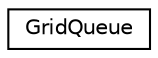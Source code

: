 digraph G
{
  edge [fontname="Helvetica",fontsize="10",labelfontname="Helvetica",labelfontsize="10"];
  node [fontname="Helvetica",fontsize="10",shape=record];
  rankdir=LR;
  Node1 [label="GridQueue",height=0.2,width=0.4,color="black", fillcolor="white", style="filled",URL="$de/dc0/classGridQueue.html"];
}
